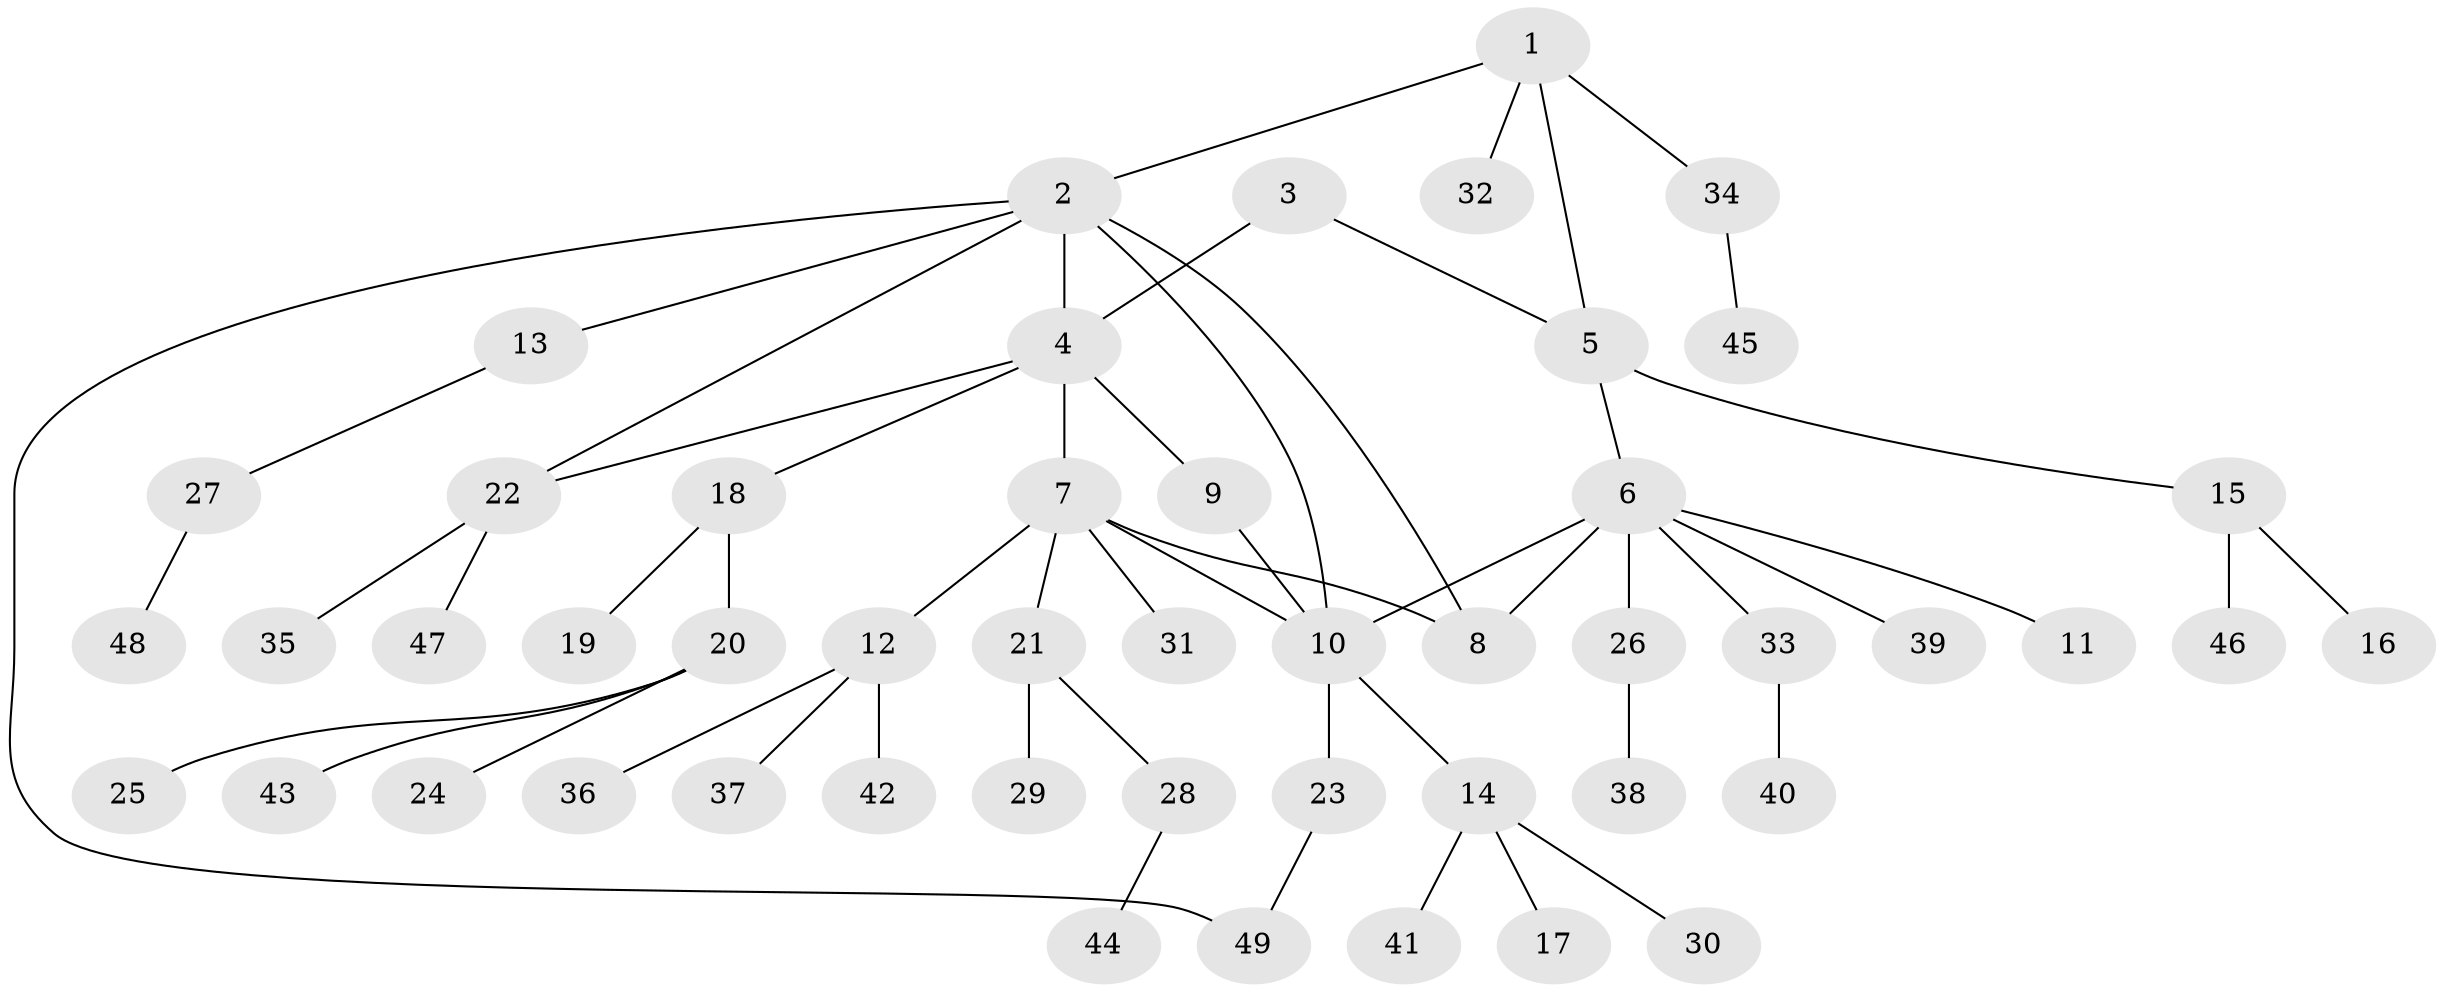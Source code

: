 // Generated by graph-tools (version 1.1) at 2025/37/03/09/25 02:37:29]
// undirected, 49 vertices, 56 edges
graph export_dot {
graph [start="1"]
  node [color=gray90,style=filled];
  1;
  2;
  3;
  4;
  5;
  6;
  7;
  8;
  9;
  10;
  11;
  12;
  13;
  14;
  15;
  16;
  17;
  18;
  19;
  20;
  21;
  22;
  23;
  24;
  25;
  26;
  27;
  28;
  29;
  30;
  31;
  32;
  33;
  34;
  35;
  36;
  37;
  38;
  39;
  40;
  41;
  42;
  43;
  44;
  45;
  46;
  47;
  48;
  49;
  1 -- 2;
  1 -- 5;
  1 -- 32;
  1 -- 34;
  2 -- 4;
  2 -- 8;
  2 -- 10;
  2 -- 13;
  2 -- 22;
  2 -- 49;
  3 -- 4;
  3 -- 5;
  4 -- 7;
  4 -- 9;
  4 -- 18;
  4 -- 22;
  5 -- 6;
  5 -- 15;
  6 -- 8;
  6 -- 10;
  6 -- 11;
  6 -- 26;
  6 -- 33;
  6 -- 39;
  7 -- 8;
  7 -- 10;
  7 -- 12;
  7 -- 21;
  7 -- 31;
  9 -- 10;
  10 -- 14;
  10 -- 23;
  12 -- 36;
  12 -- 37;
  12 -- 42;
  13 -- 27;
  14 -- 17;
  14 -- 30;
  14 -- 41;
  15 -- 16;
  15 -- 46;
  18 -- 19;
  18 -- 20;
  20 -- 24;
  20 -- 25;
  20 -- 43;
  21 -- 28;
  21 -- 29;
  22 -- 35;
  22 -- 47;
  23 -- 49;
  26 -- 38;
  27 -- 48;
  28 -- 44;
  33 -- 40;
  34 -- 45;
}
